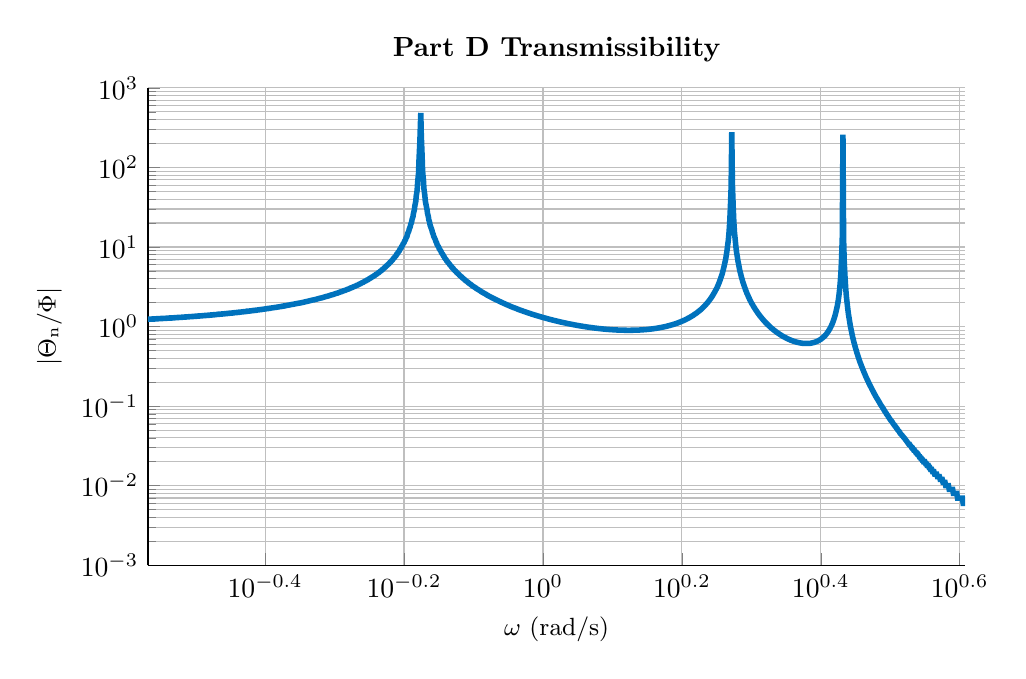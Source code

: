 % This file was created by matlab2tikz.
%
\definecolor{mycolor1}{rgb}{0.0,0.447,0.741}%
%
\begin{tikzpicture}

\begin{axis}[%
width=0.856\textwidth,
height=0.5\textwidth,
at={(0\textwidth,0\textwidth)},
scale only axis,
xmode=log,
xmin=0.27,
xmax=4.054,
xminorticks=true,
xlabel style={font=\color{white!15!black}},
xlabel={$\omega\text{ (rad/s)}$},
ymode=log,
ymin=0.001,
ymax=1000,
yminorticks=true,
ylabel style={font=\color{white!15!black}},
ylabel={$\text{$|$}\Theta{}_\text{n}\text{/}\Phi\text{$|$}$},
axis background/.style={fill=white},
title style={font=\bfseries},
title={Part D Transmissibility},
axis x line*=bottom,
axis y line*=left,
xmajorgrids,
xminorgrids,
ymajorgrids,
yminorgrids,
ylabel style={font=\small},
xlabel style={font=\small}
]
\addplot [color=mycolor1, line width=2.0pt, forget plot]
  table[row sep=crcr]{%
0.27	1.235\\
0.271	1.236\\
0.272	1.238\\
0.272	1.239\\
0.273	1.24\\
0.273	1.242\\
0.274	1.243\\
0.275	1.244\\
0.275	1.246\\
0.276	1.247\\
0.277	1.248\\
0.277	1.25\\
0.278	1.251\\
0.279	1.253\\
0.279	1.254\\
0.28	1.255\\
0.28	1.257\\
0.281	1.258\\
0.282	1.26\\
0.282	1.261\\
0.283	1.263\\
0.284	1.264\\
0.284	1.266\\
0.285	1.267\\
0.286	1.269\\
0.286	1.27\\
0.287	1.272\\
0.288	1.273\\
0.288	1.275\\
0.289	1.277\\
0.29	1.278\\
0.29	1.28\\
0.291	1.281\\
0.292	1.283\\
0.292	1.285\\
0.293	1.286\\
0.294	1.288\\
0.294	1.289\\
0.295	1.291\\
0.296	1.293\\
0.296	1.294\\
0.297	1.296\\
0.298	1.298\\
0.298	1.3\\
0.299	1.301\\
0.3	1.303\\
0.3	1.305\\
0.301	1.307\\
0.302	1.308\\
0.303	1.31\\
0.303	1.312\\
0.304	1.314\\
0.305	1.316\\
0.305	1.318\\
0.306	1.319\\
0.307	1.321\\
0.307	1.323\\
0.308	1.325\\
0.309	1.327\\
0.31	1.329\\
0.31	1.331\\
0.311	1.333\\
0.312	1.335\\
0.312	1.337\\
0.313	1.339\\
0.314	1.341\\
0.315	1.343\\
0.315	1.345\\
0.316	1.347\\
0.317	1.349\\
0.318	1.351\\
0.318	1.353\\
0.319	1.355\\
0.32	1.358\\
0.321	1.36\\
0.321	1.362\\
0.322	1.364\\
0.323	1.366\\
0.323	1.368\\
0.324	1.371\\
0.325	1.373\\
0.326	1.375\\
0.326	1.378\\
0.327	1.38\\
0.328	1.382\\
0.329	1.384\\
0.329	1.387\\
0.33	1.389\\
0.331	1.392\\
0.332	1.394\\
0.333	1.396\\
0.333	1.399\\
0.334	1.401\\
0.335	1.404\\
0.336	1.406\\
0.336	1.409\\
0.337	1.411\\
0.338	1.414\\
0.339	1.417\\
0.339	1.419\\
0.34	1.422\\
0.341	1.424\\
0.342	1.427\\
0.343	1.43\\
0.343	1.433\\
0.344	1.435\\
0.345	1.438\\
0.346	1.441\\
0.347	1.444\\
0.347	1.446\\
0.348	1.449\\
0.349	1.452\\
0.35	1.455\\
0.351	1.458\\
0.351	1.461\\
0.352	1.464\\
0.353	1.467\\
0.354	1.47\\
0.355	1.473\\
0.355	1.476\\
0.356	1.479\\
0.357	1.482\\
0.358	1.485\\
0.359	1.489\\
0.36	1.492\\
0.36	1.495\\
0.361	1.498\\
0.362	1.501\\
0.363	1.505\\
0.364	1.508\\
0.365	1.511\\
0.365	1.515\\
0.366	1.518\\
0.367	1.522\\
0.368	1.525\\
0.369	1.529\\
0.37	1.532\\
0.371	1.536\\
0.371	1.539\\
0.372	1.543\\
0.373	1.547\\
0.374	1.55\\
0.375	1.554\\
0.376	1.558\\
0.377	1.562\\
0.377	1.566\\
0.378	1.569\\
0.379	1.573\\
0.38	1.577\\
0.381	1.581\\
0.382	1.585\\
0.383	1.589\\
0.384	1.593\\
0.384	1.598\\
0.385	1.602\\
0.386	1.606\\
0.387	1.61\\
0.388	1.614\\
0.389	1.619\\
0.39	1.623\\
0.391	1.628\\
0.392	1.632\\
0.392	1.636\\
0.393	1.641\\
0.394	1.646\\
0.395	1.65\\
0.396	1.655\\
0.397	1.66\\
0.398	1.664\\
0.399	1.669\\
0.4	1.674\\
0.401	1.679\\
0.402	1.684\\
0.403	1.689\\
0.403	1.694\\
0.404	1.699\\
0.405	1.704\\
0.406	1.709\\
0.407	1.715\\
0.408	1.72\\
0.409	1.725\\
0.41	1.731\\
0.411	1.736\\
0.412	1.742\\
0.413	1.747\\
0.414	1.753\\
0.415	1.759\\
0.416	1.764\\
0.417	1.77\\
0.418	1.776\\
0.419	1.782\\
0.42	1.788\\
0.421	1.794\\
0.422	1.8\\
0.423	1.806\\
0.423	1.813\\
0.424	1.819\\
0.425	1.825\\
0.426	1.832\\
0.427	1.839\\
0.428	1.845\\
0.429	1.852\\
0.43	1.859\\
0.431	1.865\\
0.432	1.872\\
0.433	1.879\\
0.434	1.887\\
0.435	1.894\\
0.436	1.901\\
0.437	1.908\\
0.438	1.916\\
0.439	1.923\\
0.44	1.931\\
0.441	1.939\\
0.442	1.946\\
0.443	1.954\\
0.444	1.962\\
0.445	1.97\\
0.447	1.978\\
0.448	1.987\\
0.449	1.995\\
0.45	2.004\\
0.451	2.012\\
0.452	2.021\\
0.453	2.03\\
0.454	2.039\\
0.455	2.048\\
0.456	2.057\\
0.457	2.066\\
0.458	2.075\\
0.459	2.085\\
0.46	2.094\\
0.461	2.104\\
0.462	2.114\\
0.463	2.124\\
0.464	2.134\\
0.465	2.144\\
0.466	2.155\\
0.468	2.165\\
0.469	2.176\\
0.47	2.187\\
0.471	2.198\\
0.472	2.209\\
0.473	2.22\\
0.474	2.232\\
0.475	2.244\\
0.476	2.255\\
0.477	2.267\\
0.478	2.279\\
0.48	2.292\\
0.481	2.304\\
0.482	2.317\\
0.483	2.33\\
0.484	2.343\\
0.485	2.356\\
0.486	2.37\\
0.487	2.383\\
0.488	2.397\\
0.49	2.411\\
0.491	2.425\\
0.492	2.44\\
0.493	2.455\\
0.494	2.47\\
0.495	2.485\\
0.496	2.5\\
0.498	2.516\\
0.499	2.532\\
0.5	2.548\\
0.501	2.565\\
0.502	2.582\\
0.503	2.599\\
0.504	2.616\\
0.506	2.634\\
0.507	2.652\\
0.508	2.67\\
0.509	2.689\\
0.51	2.708\\
0.511	2.727\\
0.513	2.747\\
0.514	2.767\\
0.515	2.787\\
0.516	2.808\\
0.517	2.829\\
0.519	2.85\\
0.52	2.872\\
0.521	2.894\\
0.522	2.917\\
0.523	2.94\\
0.525	2.964\\
0.526	2.988\\
0.527	3.013\\
0.528	3.038\\
0.529	3.064\\
0.531	3.09\\
0.532	3.116\\
0.533	3.144\\
0.534	3.171\\
0.536	3.2\\
0.537	3.229\\
0.538	3.259\\
0.539	3.289\\
0.541	3.32\\
0.542	3.352\\
0.543	3.384\\
0.544	3.417\\
0.546	3.451\\
0.547	3.486\\
0.548	3.522\\
0.549	3.558\\
0.551	3.595\\
0.552	3.634\\
0.553	3.673\\
0.554	3.713\\
0.556	3.754\\
0.557	3.797\\
0.558	3.84\\
0.56	3.885\\
0.561	3.93\\
0.562	3.977\\
0.563	4.026\\
0.565	4.076\\
0.566	4.127\\
0.567	4.179\\
0.569	4.233\\
0.57	4.289\\
0.571	4.346\\
0.573	4.406\\
0.574	4.467\\
0.575	4.529\\
0.577	4.594\\
0.578	4.661\\
0.579	4.731\\
0.581	4.802\\
0.582	4.876\\
0.583	4.953\\
0.585	5.032\\
0.586	5.114\\
0.587	5.199\\
0.589	5.287\\
0.59	5.379\\
0.591	5.474\\
0.593	5.573\\
0.594	5.676\\
0.595	5.783\\
0.597	5.895\\
0.598	6.011\\
0.6	6.132\\
0.601	6.259\\
0.602	6.391\\
0.604	6.53\\
0.605	6.676\\
0.607	6.828\\
0.608	6.988\\
0.609	7.156\\
0.611	7.333\\
0.612	7.52\\
0.614	7.717\\
0.615	7.925\\
0.616	8.146\\
0.618	8.38\\
0.619	8.628\\
0.621	8.893\\
0.622	9.175\\
0.623	9.476\\
0.625	9.799\\
0.626	10.146\\
0.628	10.519\\
0.629	10.922\\
0.631	11.358\\
0.632	11.833\\
0.634	12.35\\
0.635	12.916\\
0.637	13.538\\
0.638	14.225\\
0.639	14.989\\
0.641	15.841\\
0.642	16.799\\
0.644	17.883\\
0.645	19.12\\
0.647	20.546\\
0.648	22.206\\
0.65	24.163\\
0.651	26.506\\
0.653	29.36\\
0.654	32.911\\
0.656	37.452\\
0.657	43.459\\
0.659	51.777\\
0.66	64.04\\
0.662	83.876\\
0.663	121.125\\
0.665	212.634\\
0.667	485.601\\
0.668	260.313\\
0.67	136.217\\
0.671	90.581\\
0.673	67.584\\
0.674	53.815\\
0.676	44.669\\
0.677	38.157\\
0.679	33.288\\
0.681	29.51\\
0.682	26.495\\
0.684	24.032\\
0.685	21.983\\
0.687	20.252\\
0.688	18.77\\
0.69	17.486\\
0.692	16.365\\
0.693	15.376\\
0.695	14.498\\
0.696	13.713\\
0.698	13.007\\
0.7	12.368\\
0.701	11.788\\
0.703	11.259\\
0.704	10.774\\
0.706	10.328\\
0.708	9.917\\
0.709	9.536\\
0.711	9.183\\
0.713	8.854\\
0.714	8.547\\
0.716	8.26\\
0.718	7.991\\
0.719	7.739\\
0.721	7.502\\
0.722	7.278\\
0.724	7.066\\
0.726	6.867\\
0.727	6.677\\
0.729	6.498\\
0.731	6.328\\
0.733	6.165\\
0.734	6.011\\
0.736	5.864\\
0.738	5.724\\
0.739	5.59\\
0.741	5.462\\
0.743	5.339\\
0.744	5.222\\
0.746	5.109\\
0.748	5.001\\
0.75	4.897\\
0.751	4.797\\
0.753	4.701\\
0.755	4.609\\
0.757	4.52\\
0.758	4.434\\
0.76	4.351\\
0.762	4.272\\
0.764	4.194\\
0.765	4.12\\
0.767	4.048\\
0.769	3.978\\
0.771	3.911\\
0.772	3.845\\
0.774	3.782\\
0.776	3.721\\
0.778	3.661\\
0.78	3.604\\
0.781	3.548\\
0.783	3.493\\
0.785	3.441\\
0.787	3.389\\
0.789	3.339\\
0.79	3.291\\
0.792	3.244\\
0.794	3.198\\
0.796	3.153\\
0.798	3.11\\
0.8	3.067\\
0.801	3.026\\
0.803	2.986\\
0.805	2.946\\
0.807	2.908\\
0.809	2.871\\
0.811	2.834\\
0.813	2.799\\
0.814	2.764\\
0.816	2.73\\
0.818	2.697\\
0.82	2.664\\
0.822	2.633\\
0.824	2.602\\
0.826	2.571\\
0.828	2.542\\
0.83	2.513\\
0.831	2.485\\
0.833	2.457\\
0.835	2.43\\
0.837	2.403\\
0.839	2.377\\
0.841	2.352\\
0.843	2.327\\
0.845	2.302\\
0.847	2.278\\
0.849	2.255\\
0.851	2.232\\
0.853	2.209\\
0.855	2.187\\
0.857	2.165\\
0.859	2.144\\
0.861	2.123\\
0.863	2.102\\
0.865	2.082\\
0.867	2.062\\
0.869	2.043\\
0.871	2.024\\
0.873	2.005\\
0.875	1.987\\
0.877	1.969\\
0.879	1.951\\
0.881	1.934\\
0.883	1.917\\
0.885	1.9\\
0.887	1.883\\
0.889	1.867\\
0.891	1.851\\
0.893	1.835\\
0.895	1.82\\
0.897	1.805\\
0.899	1.79\\
0.901	1.775\\
0.903	1.761\\
0.905	1.747\\
0.907	1.733\\
0.91	1.719\\
0.912	1.705\\
0.914	1.692\\
0.916	1.679\\
0.918	1.666\\
0.92	1.653\\
0.922	1.641\\
0.924	1.628\\
0.926	1.616\\
0.929	1.604\\
0.931	1.593\\
0.933	1.581\\
0.935	1.57\\
0.937	1.558\\
0.939	1.547\\
0.942	1.537\\
0.944	1.526\\
0.946	1.515\\
0.948	1.505\\
0.95	1.495\\
0.952	1.484\\
0.955	1.474\\
0.957	1.465\\
0.959	1.455\\
0.961	1.445\\
0.963	1.436\\
0.966	1.427\\
0.968	1.418\\
0.97	1.409\\
0.972	1.4\\
0.975	1.391\\
0.977	1.382\\
0.979	1.374\\
0.981	1.365\\
0.984	1.357\\
0.986	1.349\\
0.988	1.341\\
0.99	1.333\\
0.993	1.325\\
0.995	1.318\\
0.997	1.31\\
1.0	1.302\\
1.002	1.295\\
1.004	1.288\\
1.007	1.281\\
1.009	1.273\\
1.011	1.266\\
1.014	1.259\\
1.016	1.253\\
1.018	1.246\\
1.021	1.239\\
1.023	1.233\\
1.025	1.226\\
1.028	1.22\\
1.03	1.214\\
1.032	1.208\\
1.035	1.201\\
1.037	1.195\\
1.04	1.189\\
1.042	1.184\\
1.044	1.178\\
1.047	1.172\\
1.049	1.166\\
1.052	1.161\\
1.054	1.155\\
1.056	1.15\\
1.059	1.145\\
1.061	1.139\\
1.064	1.134\\
1.066	1.129\\
1.069	1.124\\
1.071	1.119\\
1.074	1.114\\
1.076	1.109\\
1.079	1.105\\
1.081	1.1\\
1.084	1.095\\
1.086	1.091\\
1.089	1.086\\
1.091	1.082\\
1.094	1.077\\
1.096	1.073\\
1.099	1.069\\
1.101	1.065\\
1.104	1.061\\
1.106	1.056\\
1.109	1.052\\
1.111	1.048\\
1.114	1.045\\
1.116	1.041\\
1.119	1.037\\
1.122	1.033\\
1.124	1.03\\
1.127	1.026\\
1.129	1.022\\
1.132	1.019\\
1.135	1.015\\
1.137	1.012\\
1.14	1.009\\
1.142	1.005\\
1.145	1.002\\
1.148	0.999\\
1.15	0.996\\
1.153	0.993\\
1.156	0.99\\
1.158	0.987\\
1.161	0.984\\
1.164	0.981\\
1.166	0.978\\
1.169	0.976\\
1.172	0.973\\
1.174	0.97\\
1.177	0.968\\
1.18	0.965\\
1.183	0.962\\
1.185	0.96\\
1.188	0.958\\
1.191	0.955\\
1.194	0.953\\
1.196	0.951\\
1.199	0.948\\
1.202	0.946\\
1.205	0.944\\
1.207	0.942\\
1.21	0.94\\
1.213	0.938\\
1.216	0.936\\
1.219	0.934\\
1.221	0.932\\
1.224	0.93\\
1.227	0.929\\
1.23	0.927\\
1.233	0.925\\
1.235	0.924\\
1.238	0.922\\
1.241	0.921\\
1.244	0.919\\
1.247	0.918\\
1.25	0.916\\
1.253	0.915\\
1.256	0.914\\
1.258	0.913\\
1.261	0.911\\
1.264	0.91\\
1.267	0.909\\
1.27	0.908\\
1.273	0.907\\
1.276	0.906\\
1.279	0.905\\
1.282	0.905\\
1.285	0.904\\
1.288	0.903\\
1.291	0.902\\
1.294	0.902\\
1.297	0.901\\
1.3	0.901\\
1.303	0.9\\
1.306	0.9\\
1.309	0.899\\
1.312	0.899\\
1.315	0.899\\
1.318	0.899\\
1.321	0.898\\
1.324	0.898\\
1.327	0.898\\
1.33	0.898\\
1.333	0.898\\
1.336	0.898\\
1.339	0.899\\
1.342	0.899\\
1.345	0.899\\
1.348	0.899\\
1.352	0.9\\
1.355	0.9\\
1.358	0.901\\
1.361	0.901\\
1.364	0.902\\
1.367	0.903\\
1.37	0.904\\
1.374	0.904\\
1.377	0.905\\
1.38	0.906\\
1.383	0.907\\
1.386	0.909\\
1.389	0.91\\
1.393	0.911\\
1.396	0.912\\
1.399	0.914\\
1.402	0.915\\
1.406	0.917\\
1.409	0.918\\
1.412	0.92\\
1.415	0.922\\
1.419	0.924\\
1.422	0.926\\
1.425	0.928\\
1.428	0.93\\
1.432	0.932\\
1.435	0.934\\
1.438	0.937\\
1.442	0.939\\
1.445	0.942\\
1.448	0.945\\
1.452	0.947\\
1.455	0.95\\
1.458	0.953\\
1.462	0.957\\
1.465	0.96\\
1.468	0.963\\
1.472	0.967\\
1.475	0.97\\
1.479	0.974\\
1.482	0.978\\
1.485	0.982\\
1.489	0.986\\
1.492	0.99\\
1.496	0.994\\
1.499	0.999\\
1.503	1.003\\
1.506	1.008\\
1.509	1.013\\
1.513	1.018\\
1.516	1.024\\
1.52	1.029\\
1.523	1.035\\
1.527	1.041\\
1.53	1.047\\
1.534	1.053\\
1.538	1.059\\
1.541	1.066\\
1.545	1.073\\
1.548	1.08\\
1.552	1.087\\
1.555	1.094\\
1.559	1.102\\
1.563	1.11\\
1.566	1.118\\
1.57	1.127\\
1.573	1.136\\
1.577	1.145\\
1.581	1.154\\
1.584	1.164\\
1.588	1.174\\
1.592	1.185\\
1.595	1.195\\
1.599	1.207\\
1.603	1.218\\
1.606	1.23\\
1.61	1.243\\
1.614	1.255\\
1.617	1.269\\
1.621	1.283\\
1.625	1.297\\
1.629	1.312\\
1.632	1.327\\
1.636	1.343\\
1.64	1.36\\
1.644	1.377\\
1.648	1.395\\
1.651	1.414\\
1.655	1.434\\
1.659	1.454\\
1.663	1.475\\
1.667	1.497\\
1.67	1.52\\
1.674	1.545\\
1.678	1.57\\
1.682	1.596\\
1.686	1.624\\
1.69	1.653\\
1.694	1.684\\
1.698	1.716\\
1.701	1.749\\
1.705	1.785\\
1.709	1.822\\
1.713	1.861\\
1.717	1.903\\
1.721	1.947\\
1.725	1.993\\
1.729	2.043\\
1.733	2.095\\
1.737	2.151\\
1.741	2.211\\
1.745	2.274\\
1.749	2.342\\
1.753	2.415\\
1.757	2.494\\
1.761	2.579\\
1.765	2.671\\
1.769	2.77\\
1.773	2.878\\
1.778	2.996\\
1.782	3.126\\
1.786	3.269\\
1.79	3.426\\
1.794	3.602\\
1.798	3.798\\
1.802	4.019\\
1.806	4.269\\
1.811	4.555\\
1.815	4.886\\
1.819	5.271\\
1.823	5.727\\
1.827	6.273\\
1.832	6.941\\
1.836	7.775\\
1.84	8.846\\
1.844	10.271\\
1.849	12.261\\
1.853	15.232\\
1.857	20.147\\
1.861	29.817\\
1.866	57.33\\
1.87	277.025\\
1.874	61.772\\
1.879	30.683\\
1.883	20.311\\
1.887	15.148\\
1.892	12.06\\
1.896	10.008\\
1.9	8.544\\
1.905	7.449\\
1.909	6.598\\
1.914	5.918\\
1.918	5.363\\
1.922	4.9\\
1.927	4.509\\
1.931	4.175\\
1.936	3.885\\
1.94	3.632\\
1.945	3.409\\
1.949	3.211\\
1.954	3.034\\
1.958	2.875\\
1.963	2.731\\
1.967	2.6\\
1.972	2.481\\
1.976	2.372\\
1.981	2.272\\
1.985	2.18\\
1.99	2.095\\
1.994	2.015\\
1.999	1.942\\
2.004	1.873\\
2.008	1.81\\
2.013	1.75\\
2.018	1.694\\
2.022	1.641\\
2.027	1.591\\
2.032	1.545\\
2.036	1.501\\
2.041	1.459\\
2.046	1.42\\
2.05	1.382\\
2.055	1.347\\
2.06	1.313\\
2.065	1.281\\
2.069	1.251\\
2.074	1.222\\
2.079	1.194\\
2.084	1.168\\
2.088	1.143\\
2.093	1.119\\
2.098	1.096\\
2.103	1.073\\
2.108	1.052\\
2.113	1.032\\
2.118	1.013\\
2.122	0.994\\
2.127	0.976\\
2.132	0.959\\
2.137	0.943\\
2.142	0.927\\
2.147	0.912\\
2.152	0.897\\
2.157	0.883\\
2.162	0.87\\
2.167	0.857\\
2.172	0.844\\
2.177	0.832\\
2.182	0.821\\
2.187	0.81\\
2.192	0.799\\
2.197	0.789\\
2.202	0.779\\
2.207	0.769\\
2.212	0.76\\
2.217	0.751\\
2.222	0.743\\
2.228	0.735\\
2.233	0.727\\
2.238	0.719\\
2.243	0.712\\
2.248	0.705\\
2.253	0.698\\
2.259	0.692\\
2.264	0.686\\
2.269	0.68\\
2.274	0.674\\
2.279	0.669\\
2.285	0.664\\
2.29	0.659\\
2.295	0.654\\
2.301	0.65\\
2.306	0.646\\
2.311	0.642\\
2.316	0.639\\
2.322	0.635\\
2.327	0.632\\
2.333	0.629\\
2.338	0.626\\
2.343	0.624\\
2.349	0.622\\
2.354	0.62\\
2.36	0.618\\
2.365	0.616\\
2.37	0.615\\
2.376	0.614\\
2.381	0.613\\
2.387	0.613\\
2.392	0.613\\
2.398	0.613\\
2.403	0.613\\
2.409	0.614\\
2.415	0.614\\
2.42	0.616\\
2.426	0.617\\
2.431	0.619\\
2.437	0.621\\
2.442	0.624\\
2.448	0.627\\
2.454	0.63\\
2.459	0.634\\
2.465	0.638\\
2.471	0.643\\
2.476	0.648\\
2.482	0.654\\
2.488	0.66\\
2.494	0.667\\
2.499	0.674\\
2.505	0.683\\
2.511	0.692\\
2.517	0.702\\
2.522	0.713\\
2.528	0.724\\
2.534	0.737\\
2.54	0.752\\
2.546	0.767\\
2.552	0.784\\
2.558	0.803\\
2.563	0.824\\
2.569	0.847\\
2.575	0.872\\
2.581	0.901\\
2.587	0.932\\
2.593	0.968\\
2.599	1.008\\
2.605	1.053\\
2.611	1.104\\
2.617	1.164\\
2.623	1.233\\
2.629	1.314\\
2.635	1.41\\
2.641	1.526\\
2.647	1.668\\
2.654	1.846\\
2.66	2.076\\
2.666	2.384\\
2.672	2.815\\
2.678	3.465\\
2.684	4.55\\
2.69	6.728\\
2.697	13.311\\
2.703	257.869\\
2.709	12.582\\
2.715	6.234\\
2.722	4.099\\
2.728	3.029\\
2.734	2.387\\
2.741	1.958\\
2.747	1.653\\
2.753	1.424\\
2.76	1.246\\
2.766	1.104\\
2.772	0.988\\
2.779	0.892\\
2.785	0.811\\
2.791	0.741\\
2.798	0.681\\
2.804	0.629\\
2.811	0.583\\
2.817	0.542\\
2.824	0.506\\
2.83	0.473\\
2.837	0.444\\
2.843	0.417\\
2.85	0.393\\
2.856	0.371\\
2.863	0.35\\
2.87	0.332\\
2.876	0.315\\
2.883	0.299\\
2.89	0.284\\
2.896	0.271\\
2.903	0.258\\
2.91	0.246\\
2.916	0.235\\
2.923	0.225\\
2.93	0.215\\
2.937	0.206\\
2.943	0.198\\
2.95	0.19\\
2.957	0.182\\
2.964	0.175\\
2.971	0.168\\
2.977	0.162\\
2.984	0.156\\
2.991	0.15\\
2.998	0.144\\
3.005	0.139\\
3.012	0.134\\
3.019	0.129\\
3.026	0.125\\
3.033	0.121\\
3.04	0.117\\
3.047	0.113\\
3.054	0.109\\
3.061	0.105\\
3.068	0.102\\
3.075	0.099\\
3.082	0.096\\
3.089	0.093\\
3.096	0.09\\
3.103	0.087\\
3.111	0.084\\
3.118	0.082\\
3.125	0.079\\
3.132	0.077\\
3.139	0.075\\
3.147	0.072\\
3.154	0.07\\
3.161	0.068\\
3.168	0.066\\
3.176	0.065\\
3.183	0.063\\
3.19	0.061\\
3.198	0.059\\
3.205	0.058\\
3.212	0.056\\
3.22	0.055\\
3.227	0.053\\
3.235	0.052\\
3.242	0.05\\
3.25	0.049\\
3.257	0.048\\
3.265	0.046\\
3.272	0.045\\
3.28	0.044\\
3.287	0.043\\
3.295	0.042\\
3.302	0.041\\
3.31	0.04\\
3.318	0.039\\
3.325	0.038\\
3.333	0.037\\
3.341	0.036\\
3.348	0.035\\
3.356	0.034\\
3.364	0.033\\
3.372	0.033\\
3.379	0.032\\
3.387	0.031\\
3.395	0.03\\
3.403	0.03\\
3.411	0.029\\
3.418	0.028\\
3.426	0.028\\
3.434	0.027\\
3.442	0.026\\
3.45	0.026\\
3.458	0.025\\
3.466	0.025\\
3.474	0.024\\
3.482	0.023\\
3.49	0.023\\
3.498	0.022\\
3.506	0.022\\
3.514	0.021\\
3.522	0.021\\
3.53	0.02\\
3.539	0.02\\
3.547	0.02\\
3.555	0.019\\
3.563	0.019\\
3.571	0.018\\
3.58	0.018\\
3.588	0.018\\
3.596	0.017\\
3.604	0.017\\
3.613	0.016\\
3.621	0.016\\
3.629	0.016\\
3.638	0.015\\
3.646	0.015\\
3.655	0.015\\
3.663	0.014\\
3.671	0.014\\
3.68	0.014\\
3.688	0.014\\
3.697	0.013\\
3.705	0.013\\
3.714	0.013\\
3.722	0.013\\
3.731	0.012\\
3.74	0.012\\
3.748	0.012\\
3.757	0.012\\
3.766	0.011\\
3.774	0.011\\
3.783	0.011\\
3.792	0.011\\
3.8	0.01\\
3.809	0.01\\
3.818	0.01\\
3.827	0.01\\
3.836	0.01\\
3.844	0.009\\
3.853	0.009\\
3.862	0.009\\
3.871	0.009\\
3.88	0.009\\
3.889	0.009\\
3.898	0.008\\
3.907	0.008\\
3.916	0.008\\
3.925	0.008\\
3.934	0.008\\
3.943	0.008\\
3.952	0.007\\
3.961	0.007\\
3.97	0.007\\
3.98	0.007\\
3.989	0.007\\
3.998	0.007\\
4.007	0.007\\
4.016	0.007\\
4.026	0.006\\
4.035	0.006\\
4.044	0.006\\
4.054	0.006\\
};
\end{axis}
\end{tikzpicture}%